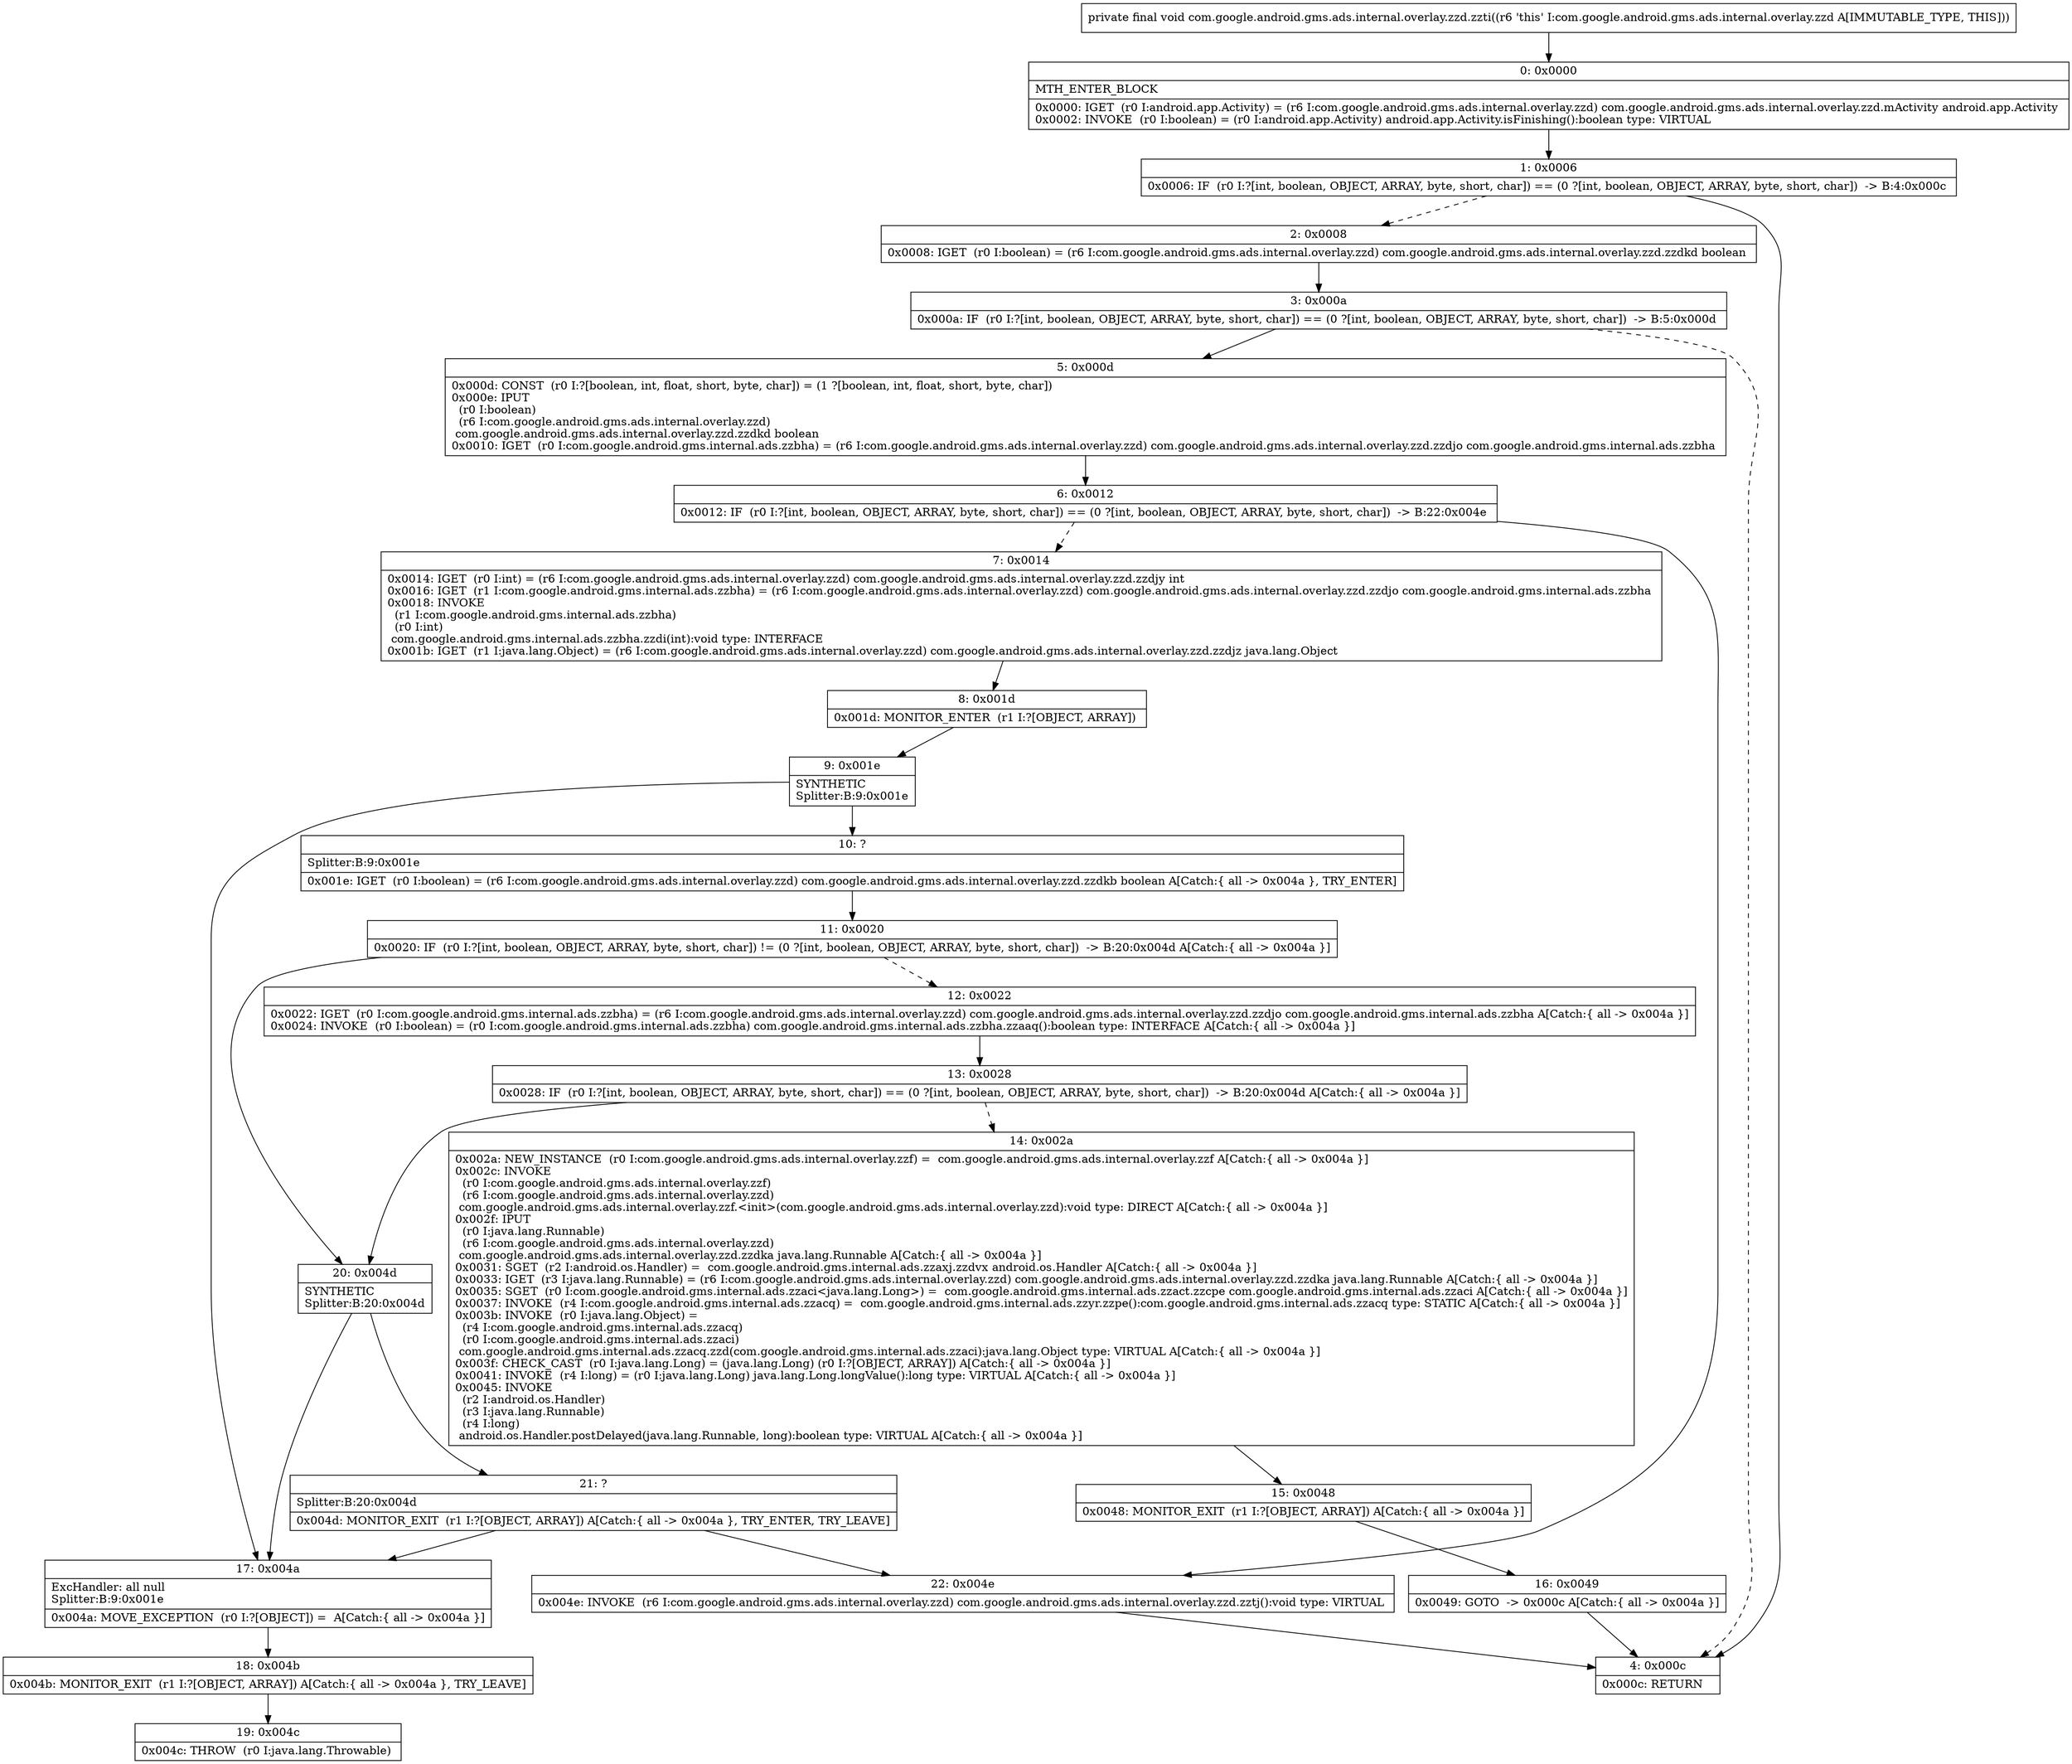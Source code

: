 digraph "CFG forcom.google.android.gms.ads.internal.overlay.zzd.zzti()V" {
Node_0 [shape=record,label="{0\:\ 0x0000|MTH_ENTER_BLOCK\l|0x0000: IGET  (r0 I:android.app.Activity) = (r6 I:com.google.android.gms.ads.internal.overlay.zzd) com.google.android.gms.ads.internal.overlay.zzd.mActivity android.app.Activity \l0x0002: INVOKE  (r0 I:boolean) = (r0 I:android.app.Activity) android.app.Activity.isFinishing():boolean type: VIRTUAL \l}"];
Node_1 [shape=record,label="{1\:\ 0x0006|0x0006: IF  (r0 I:?[int, boolean, OBJECT, ARRAY, byte, short, char]) == (0 ?[int, boolean, OBJECT, ARRAY, byte, short, char])  \-\> B:4:0x000c \l}"];
Node_2 [shape=record,label="{2\:\ 0x0008|0x0008: IGET  (r0 I:boolean) = (r6 I:com.google.android.gms.ads.internal.overlay.zzd) com.google.android.gms.ads.internal.overlay.zzd.zzdkd boolean \l}"];
Node_3 [shape=record,label="{3\:\ 0x000a|0x000a: IF  (r0 I:?[int, boolean, OBJECT, ARRAY, byte, short, char]) == (0 ?[int, boolean, OBJECT, ARRAY, byte, short, char])  \-\> B:5:0x000d \l}"];
Node_4 [shape=record,label="{4\:\ 0x000c|0x000c: RETURN   \l}"];
Node_5 [shape=record,label="{5\:\ 0x000d|0x000d: CONST  (r0 I:?[boolean, int, float, short, byte, char]) = (1 ?[boolean, int, float, short, byte, char]) \l0x000e: IPUT  \l  (r0 I:boolean)\l  (r6 I:com.google.android.gms.ads.internal.overlay.zzd)\l com.google.android.gms.ads.internal.overlay.zzd.zzdkd boolean \l0x0010: IGET  (r0 I:com.google.android.gms.internal.ads.zzbha) = (r6 I:com.google.android.gms.ads.internal.overlay.zzd) com.google.android.gms.ads.internal.overlay.zzd.zzdjo com.google.android.gms.internal.ads.zzbha \l}"];
Node_6 [shape=record,label="{6\:\ 0x0012|0x0012: IF  (r0 I:?[int, boolean, OBJECT, ARRAY, byte, short, char]) == (0 ?[int, boolean, OBJECT, ARRAY, byte, short, char])  \-\> B:22:0x004e \l}"];
Node_7 [shape=record,label="{7\:\ 0x0014|0x0014: IGET  (r0 I:int) = (r6 I:com.google.android.gms.ads.internal.overlay.zzd) com.google.android.gms.ads.internal.overlay.zzd.zzdjy int \l0x0016: IGET  (r1 I:com.google.android.gms.internal.ads.zzbha) = (r6 I:com.google.android.gms.ads.internal.overlay.zzd) com.google.android.gms.ads.internal.overlay.zzd.zzdjo com.google.android.gms.internal.ads.zzbha \l0x0018: INVOKE  \l  (r1 I:com.google.android.gms.internal.ads.zzbha)\l  (r0 I:int)\l com.google.android.gms.internal.ads.zzbha.zzdi(int):void type: INTERFACE \l0x001b: IGET  (r1 I:java.lang.Object) = (r6 I:com.google.android.gms.ads.internal.overlay.zzd) com.google.android.gms.ads.internal.overlay.zzd.zzdjz java.lang.Object \l}"];
Node_8 [shape=record,label="{8\:\ 0x001d|0x001d: MONITOR_ENTER  (r1 I:?[OBJECT, ARRAY]) \l}"];
Node_9 [shape=record,label="{9\:\ 0x001e|SYNTHETIC\lSplitter:B:9:0x001e\l}"];
Node_10 [shape=record,label="{10\:\ ?|Splitter:B:9:0x001e\l|0x001e: IGET  (r0 I:boolean) = (r6 I:com.google.android.gms.ads.internal.overlay.zzd) com.google.android.gms.ads.internal.overlay.zzd.zzdkb boolean A[Catch:\{ all \-\> 0x004a \}, TRY_ENTER]\l}"];
Node_11 [shape=record,label="{11\:\ 0x0020|0x0020: IF  (r0 I:?[int, boolean, OBJECT, ARRAY, byte, short, char]) != (0 ?[int, boolean, OBJECT, ARRAY, byte, short, char])  \-\> B:20:0x004d A[Catch:\{ all \-\> 0x004a \}]\l}"];
Node_12 [shape=record,label="{12\:\ 0x0022|0x0022: IGET  (r0 I:com.google.android.gms.internal.ads.zzbha) = (r6 I:com.google.android.gms.ads.internal.overlay.zzd) com.google.android.gms.ads.internal.overlay.zzd.zzdjo com.google.android.gms.internal.ads.zzbha A[Catch:\{ all \-\> 0x004a \}]\l0x0024: INVOKE  (r0 I:boolean) = (r0 I:com.google.android.gms.internal.ads.zzbha) com.google.android.gms.internal.ads.zzbha.zzaaq():boolean type: INTERFACE A[Catch:\{ all \-\> 0x004a \}]\l}"];
Node_13 [shape=record,label="{13\:\ 0x0028|0x0028: IF  (r0 I:?[int, boolean, OBJECT, ARRAY, byte, short, char]) == (0 ?[int, boolean, OBJECT, ARRAY, byte, short, char])  \-\> B:20:0x004d A[Catch:\{ all \-\> 0x004a \}]\l}"];
Node_14 [shape=record,label="{14\:\ 0x002a|0x002a: NEW_INSTANCE  (r0 I:com.google.android.gms.ads.internal.overlay.zzf) =  com.google.android.gms.ads.internal.overlay.zzf A[Catch:\{ all \-\> 0x004a \}]\l0x002c: INVOKE  \l  (r0 I:com.google.android.gms.ads.internal.overlay.zzf)\l  (r6 I:com.google.android.gms.ads.internal.overlay.zzd)\l com.google.android.gms.ads.internal.overlay.zzf.\<init\>(com.google.android.gms.ads.internal.overlay.zzd):void type: DIRECT A[Catch:\{ all \-\> 0x004a \}]\l0x002f: IPUT  \l  (r0 I:java.lang.Runnable)\l  (r6 I:com.google.android.gms.ads.internal.overlay.zzd)\l com.google.android.gms.ads.internal.overlay.zzd.zzdka java.lang.Runnable A[Catch:\{ all \-\> 0x004a \}]\l0x0031: SGET  (r2 I:android.os.Handler) =  com.google.android.gms.internal.ads.zzaxj.zzdvx android.os.Handler A[Catch:\{ all \-\> 0x004a \}]\l0x0033: IGET  (r3 I:java.lang.Runnable) = (r6 I:com.google.android.gms.ads.internal.overlay.zzd) com.google.android.gms.ads.internal.overlay.zzd.zzdka java.lang.Runnable A[Catch:\{ all \-\> 0x004a \}]\l0x0035: SGET  (r0 I:com.google.android.gms.internal.ads.zzaci\<java.lang.Long\>) =  com.google.android.gms.internal.ads.zzact.zzcpe com.google.android.gms.internal.ads.zzaci A[Catch:\{ all \-\> 0x004a \}]\l0x0037: INVOKE  (r4 I:com.google.android.gms.internal.ads.zzacq) =  com.google.android.gms.internal.ads.zzyr.zzpe():com.google.android.gms.internal.ads.zzacq type: STATIC A[Catch:\{ all \-\> 0x004a \}]\l0x003b: INVOKE  (r0 I:java.lang.Object) = \l  (r4 I:com.google.android.gms.internal.ads.zzacq)\l  (r0 I:com.google.android.gms.internal.ads.zzaci)\l com.google.android.gms.internal.ads.zzacq.zzd(com.google.android.gms.internal.ads.zzaci):java.lang.Object type: VIRTUAL A[Catch:\{ all \-\> 0x004a \}]\l0x003f: CHECK_CAST  (r0 I:java.lang.Long) = (java.lang.Long) (r0 I:?[OBJECT, ARRAY]) A[Catch:\{ all \-\> 0x004a \}]\l0x0041: INVOKE  (r4 I:long) = (r0 I:java.lang.Long) java.lang.Long.longValue():long type: VIRTUAL A[Catch:\{ all \-\> 0x004a \}]\l0x0045: INVOKE  \l  (r2 I:android.os.Handler)\l  (r3 I:java.lang.Runnable)\l  (r4 I:long)\l android.os.Handler.postDelayed(java.lang.Runnable, long):boolean type: VIRTUAL A[Catch:\{ all \-\> 0x004a \}]\l}"];
Node_15 [shape=record,label="{15\:\ 0x0048|0x0048: MONITOR_EXIT  (r1 I:?[OBJECT, ARRAY]) A[Catch:\{ all \-\> 0x004a \}]\l}"];
Node_16 [shape=record,label="{16\:\ 0x0049|0x0049: GOTO  \-\> 0x000c A[Catch:\{ all \-\> 0x004a \}]\l}"];
Node_17 [shape=record,label="{17\:\ 0x004a|ExcHandler: all null\lSplitter:B:9:0x001e\l|0x004a: MOVE_EXCEPTION  (r0 I:?[OBJECT]) =  A[Catch:\{ all \-\> 0x004a \}]\l}"];
Node_18 [shape=record,label="{18\:\ 0x004b|0x004b: MONITOR_EXIT  (r1 I:?[OBJECT, ARRAY]) A[Catch:\{ all \-\> 0x004a \}, TRY_LEAVE]\l}"];
Node_19 [shape=record,label="{19\:\ 0x004c|0x004c: THROW  (r0 I:java.lang.Throwable) \l}"];
Node_20 [shape=record,label="{20\:\ 0x004d|SYNTHETIC\lSplitter:B:20:0x004d\l}"];
Node_21 [shape=record,label="{21\:\ ?|Splitter:B:20:0x004d\l|0x004d: MONITOR_EXIT  (r1 I:?[OBJECT, ARRAY]) A[Catch:\{ all \-\> 0x004a \}, TRY_ENTER, TRY_LEAVE]\l}"];
Node_22 [shape=record,label="{22\:\ 0x004e|0x004e: INVOKE  (r6 I:com.google.android.gms.ads.internal.overlay.zzd) com.google.android.gms.ads.internal.overlay.zzd.zztj():void type: VIRTUAL \l}"];
MethodNode[shape=record,label="{private final void com.google.android.gms.ads.internal.overlay.zzd.zzti((r6 'this' I:com.google.android.gms.ads.internal.overlay.zzd A[IMMUTABLE_TYPE, THIS])) }"];
MethodNode -> Node_0;
Node_0 -> Node_1;
Node_1 -> Node_2[style=dashed];
Node_1 -> Node_4;
Node_2 -> Node_3;
Node_3 -> Node_4[style=dashed];
Node_3 -> Node_5;
Node_5 -> Node_6;
Node_6 -> Node_7[style=dashed];
Node_6 -> Node_22;
Node_7 -> Node_8;
Node_8 -> Node_9;
Node_9 -> Node_10;
Node_9 -> Node_17;
Node_10 -> Node_11;
Node_11 -> Node_12[style=dashed];
Node_11 -> Node_20;
Node_12 -> Node_13;
Node_13 -> Node_14[style=dashed];
Node_13 -> Node_20;
Node_14 -> Node_15;
Node_15 -> Node_16;
Node_16 -> Node_4;
Node_17 -> Node_18;
Node_18 -> Node_19;
Node_20 -> Node_21;
Node_20 -> Node_17;
Node_21 -> Node_22;
Node_21 -> Node_17;
Node_22 -> Node_4;
}

